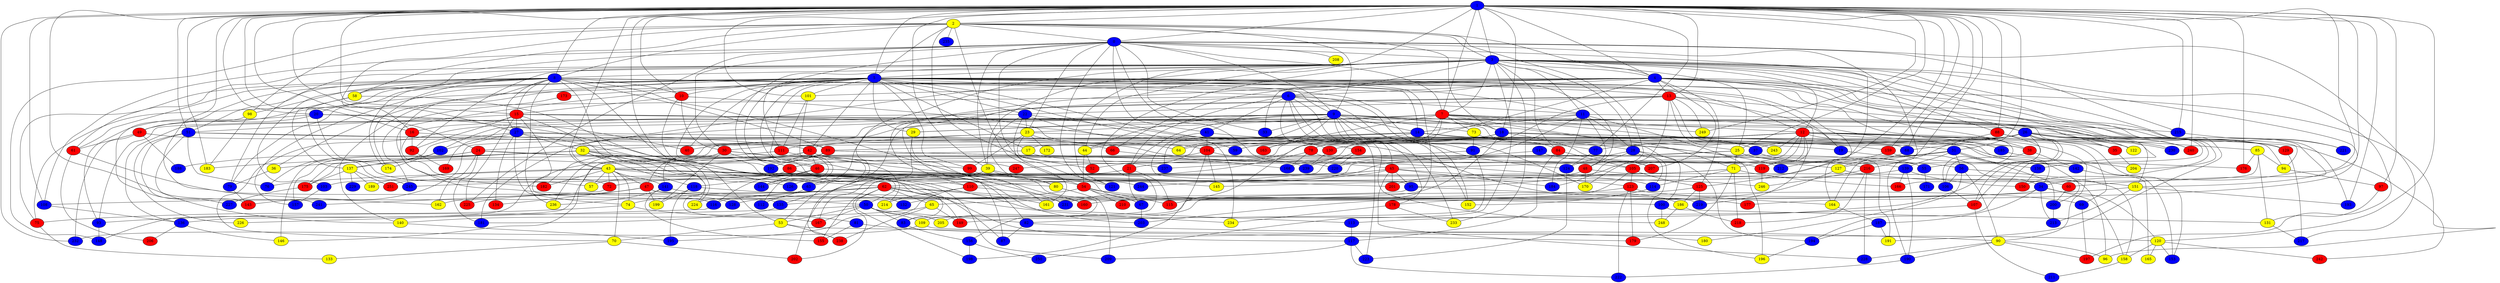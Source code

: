graph {
0 [style = filled fillcolor = blue];
1 [style = filled fillcolor = blue];
2 [style = filled fillcolor = yellow];
3 [style = filled fillcolor = blue];
4 [style = filled fillcolor = blue];
5 [style = filled fillcolor = blue];
6 [style = filled fillcolor = blue];
7 [style = filled fillcolor = red];
8 [style = filled fillcolor = blue];
9 [style = filled fillcolor = blue];
10 [style = filled fillcolor = red];
11 [style = filled fillcolor = blue];
12 [style = filled fillcolor = red];
13 [style = filled fillcolor = red];
14 [style = filled fillcolor = blue];
15 [style = filled fillcolor = red];
16 [style = filled fillcolor = red];
17 [style = filled fillcolor = yellow];
18 [style = filled fillcolor = blue];
19 [style = filled fillcolor = blue];
20 [style = filled fillcolor = blue];
21 [style = filled fillcolor = red];
22 [style = filled fillcolor = blue];
23 [style = filled fillcolor = yellow];
24 [style = filled fillcolor = red];
25 [style = filled fillcolor = yellow];
26 [style = filled fillcolor = blue];
27 [style = filled fillcolor = blue];
28 [style = filled fillcolor = blue];
29 [style = filled fillcolor = yellow];
30 [style = filled fillcolor = red];
31 [style = filled fillcolor = blue];
32 [style = filled fillcolor = yellow];
33 [style = filled fillcolor = blue];
34 [style = filled fillcolor = blue];
35 [style = filled fillcolor = red];
36 [style = filled fillcolor = yellow];
37 [style = filled fillcolor = blue];
38 [style = filled fillcolor = red];
39 [style = filled fillcolor = yellow];
40 [style = filled fillcolor = red];
41 [style = filled fillcolor = blue];
42 [style = filled fillcolor = red];
43 [style = filled fillcolor = yellow];
44 [style = filled fillcolor = yellow];
45 [style = filled fillcolor = red];
46 [style = filled fillcolor = red];
47 [style = filled fillcolor = red];
48 [style = filled fillcolor = red];
49 [style = filled fillcolor = red];
50 [style = filled fillcolor = blue];
51 [style = filled fillcolor = blue];
52 [style = filled fillcolor = red];
53 [style = filled fillcolor = yellow];
54 [style = filled fillcolor = red];
55 [style = filled fillcolor = blue];
56 [style = filled fillcolor = blue];
57 [style = filled fillcolor = yellow];
58 [style = filled fillcolor = yellow];
59 [style = filled fillcolor = blue];
60 [style = filled fillcolor = red];
61 [style = filled fillcolor = red];
62 [style = filled fillcolor = red];
63 [style = filled fillcolor = blue];
64 [style = filled fillcolor = yellow];
65 [style = filled fillcolor = yellow];
66 [style = filled fillcolor = red];
67 [style = filled fillcolor = blue];
68 [style = filled fillcolor = blue];
69 [style = filled fillcolor = blue];
70 [style = filled fillcolor = yellow];
71 [style = filled fillcolor = yellow];
72 [style = filled fillcolor = red];
73 [style = filled fillcolor = yellow];
74 [style = filled fillcolor = yellow];
75 [style = filled fillcolor = red];
76 [style = filled fillcolor = blue];
77 [style = filled fillcolor = blue];
78 [style = filled fillcolor = red];
79 [style = filled fillcolor = blue];
80 [style = filled fillcolor = yellow];
81 [style = filled fillcolor = blue];
82 [style = filled fillcolor = blue];
83 [style = filled fillcolor = blue];
84 [style = filled fillcolor = red];
85 [style = filled fillcolor = yellow];
86 [style = filled fillcolor = red];
87 [style = filled fillcolor = blue];
88 [style = filled fillcolor = red];
89 [style = filled fillcolor = red];
90 [style = filled fillcolor = yellow];
91 [style = filled fillcolor = blue];
92 [style = filled fillcolor = red];
93 [style = filled fillcolor = blue];
94 [style = filled fillcolor = yellow];
95 [style = filled fillcolor = blue];
96 [style = filled fillcolor = yellow];
97 [style = filled fillcolor = red];
98 [style = filled fillcolor = yellow];
99 [style = filled fillcolor = red];
100 [style = filled fillcolor = blue];
101 [style = filled fillcolor = yellow];
102 [style = filled fillcolor = blue];
103 [style = filled fillcolor = blue];
104 [style = filled fillcolor = red];
105 [style = filled fillcolor = red];
106 [style = filled fillcolor = blue];
107 [style = filled fillcolor = red];
108 [style = filled fillcolor = blue];
109 [style = filled fillcolor = yellow];
110 [style = filled fillcolor = red];
111 [style = filled fillcolor = red];
112 [style = filled fillcolor = blue];
113 [style = filled fillcolor = blue];
114 [style = filled fillcolor = blue];
115 [style = filled fillcolor = red];
116 [style = filled fillcolor = blue];
117 [style = filled fillcolor = blue];
118 [style = filled fillcolor = blue];
119 [style = filled fillcolor = red];
120 [style = filled fillcolor = yellow];
121 [style = filled fillcolor = blue];
122 [style = filled fillcolor = yellow];
123 [style = filled fillcolor = red];
124 [style = filled fillcolor = blue];
125 [style = filled fillcolor = red];
126 [style = filled fillcolor = blue];
127 [style = filled fillcolor = yellow];
128 [style = filled fillcolor = blue];
129 [style = filled fillcolor = red];
130 [style = filled fillcolor = red];
131 [style = filled fillcolor = yellow];
132 [style = filled fillcolor = blue];
133 [style = filled fillcolor = yellow];
134 [style = filled fillcolor = red];
135 [style = filled fillcolor = blue];
136 [style = filled fillcolor = blue];
137 [style = filled fillcolor = yellow];
138 [style = filled fillcolor = blue];
139 [style = filled fillcolor = blue];
140 [style = filled fillcolor = yellow];
141 [style = filled fillcolor = blue];
142 [style = filled fillcolor = blue];
143 [style = filled fillcolor = red];
144 [style = filled fillcolor = blue];
145 [style = filled fillcolor = yellow];
146 [style = filled fillcolor = yellow];
147 [style = filled fillcolor = blue];
148 [style = filled fillcolor = blue];
149 [style = filled fillcolor = red];
150 [style = filled fillcolor = red];
151 [style = filled fillcolor = yellow];
152 [style = filled fillcolor = yellow];
153 [style = filled fillcolor = blue];
154 [style = filled fillcolor = red];
155 [style = filled fillcolor = red];
156 [style = filled fillcolor = blue];
157 [style = filled fillcolor = blue];
158 [style = filled fillcolor = yellow];
159 [style = filled fillcolor = red];
160 [style = filled fillcolor = red];
161 [style = filled fillcolor = yellow];
162 [style = filled fillcolor = yellow];
163 [style = filled fillcolor = red];
164 [style = filled fillcolor = yellow];
165 [style = filled fillcolor = yellow];
166 [style = filled fillcolor = red];
167 [style = filled fillcolor = red];
168 [style = filled fillcolor = blue];
169 [style = filled fillcolor = red];
170 [style = filled fillcolor = yellow];
171 [style = filled fillcolor = blue];
172 [style = filled fillcolor = yellow];
173 [style = filled fillcolor = red];
174 [style = filled fillcolor = yellow];
175 [style = filled fillcolor = red];
176 [style = filled fillcolor = red];
177 [style = filled fillcolor = red];
178 [style = filled fillcolor = red];
179 [style = filled fillcolor = red];
180 [style = filled fillcolor = yellow];
181 [style = filled fillcolor = blue];
182 [style = filled fillcolor = red];
183 [style = filled fillcolor = yellow];
184 [style = filled fillcolor = blue];
185 [style = filled fillcolor = blue];
186 [style = filled fillcolor = yellow];
187 [style = filled fillcolor = blue];
188 [style = filled fillcolor = blue];
189 [style = filled fillcolor = yellow];
190 [style = filled fillcolor = blue];
191 [style = filled fillcolor = yellow];
192 [style = filled fillcolor = blue];
193 [style = filled fillcolor = blue];
194 [style = filled fillcolor = blue];
195 [style = filled fillcolor = blue];
196 [style = filled fillcolor = yellow];
197 [style = filled fillcolor = red];
198 [style = filled fillcolor = blue];
199 [style = filled fillcolor = yellow];
200 [style = filled fillcolor = blue];
201 [style = filled fillcolor = red];
202 [style = filled fillcolor = red];
203 [style = filled fillcolor = blue];
204 [style = filled fillcolor = yellow];
205 [style = filled fillcolor = yellow];
206 [style = filled fillcolor = red];
207 [style = filled fillcolor = red];
208 [style = filled fillcolor = yellow];
209 [style = filled fillcolor = blue];
210 [style = filled fillcolor = red];
211 [style = filled fillcolor = blue];
212 [style = filled fillcolor = blue];
213 [style = filled fillcolor = blue];
214 [style = filled fillcolor = yellow];
215 [style = filled fillcolor = blue];
216 [style = filled fillcolor = red];
217 [style = filled fillcolor = blue];
218 [style = filled fillcolor = red];
219 [style = filled fillcolor = blue];
220 [style = filled fillcolor = blue];
221 [style = filled fillcolor = blue];
222 [style = filled fillcolor = blue];
223 [style = filled fillcolor = blue];
224 [style = filled fillcolor = yellow];
225 [style = filled fillcolor = red];
226 [style = filled fillcolor = yellow];
227 [style = filled fillcolor = blue];
228 [style = filled fillcolor = blue];
229 [style = filled fillcolor = blue];
230 [style = filled fillcolor = blue];
231 [style = filled fillcolor = blue];
232 [style = filled fillcolor = blue];
233 [style = filled fillcolor = yellow];
234 [style = filled fillcolor = yellow];
235 [style = filled fillcolor = blue];
236 [style = filled fillcolor = yellow];
237 [style = filled fillcolor = blue];
238 [style = filled fillcolor = red];
239 [style = filled fillcolor = blue];
240 [style = filled fillcolor = red];
241 [style = filled fillcolor = blue];
242 [style = filled fillcolor = red];
243 [style = filled fillcolor = yellow];
244 [style = filled fillcolor = blue];
245 [style = filled fillcolor = blue];
246 [style = filled fillcolor = yellow];
247 [style = filled fillcolor = red];
248 [style = filled fillcolor = yellow];
249 [style = filled fillcolor = yellow];
250 [style = filled fillcolor = blue];
251 [style = filled fillcolor = red];
1 -- 4;
1 -- 3;
1 -- 0;
1 -- 2;
1 -- 5;
1 -- 7;
1 -- 8;
1 -- 10;
1 -- 13;
1 -- 15;
1 -- 16;
1 -- 18;
1 -- 20;
1 -- 24;
1 -- 25;
1 -- 27;
1 -- 31;
1 -- 34;
1 -- 39;
1 -- 43;
1 -- 51;
1 -- 53;
1 -- 68;
1 -- 77;
1 -- 88;
1 -- 97;
1 -- 101;
1 -- 105;
1 -- 108;
1 -- 120;
1 -- 121;
1 -- 140;
1 -- 159;
1 -- 162;
1 -- 164;
1 -- 176;
1 -- 177;
1 -- 183;
1 -- 193;
1 -- 215;
1 -- 232;
1 -- 240;
1 -- 249;
2 -- 0;
2 -- 3;
2 -- 4;
2 -- 5;
2 -- 8;
2 -- 9;
2 -- 16;
2 -- 18;
2 -- 52;
2 -- 54;
2 -- 58;
2 -- 98;
2 -- 148;
2 -- 184;
2 -- 235;
0 -- 3;
0 -- 7;
0 -- 9;
0 -- 23;
0 -- 30;
0 -- 33;
0 -- 39;
0 -- 41;
0 -- 58;
0 -- 67;
0 -- 108;
0 -- 111;
0 -- 121;
0 -- 125;
0 -- 190;
0 -- 208;
0 -- 215;
0 -- 217;
0 -- 225;
0 -- 239;
3 -- 4;
3 -- 5;
3 -- 6;
3 -- 7;
3 -- 8;
3 -- 11;
3 -- 12;
3 -- 25;
3 -- 26;
3 -- 28;
3 -- 39;
3 -- 44;
3 -- 46;
3 -- 61;
3 -- 63;
3 -- 79;
3 -- 83;
3 -- 84;
3 -- 88;
3 -- 92;
3 -- 122;
3 -- 150;
3 -- 151;
3 -- 174;
3 -- 191;
3 -- 197;
3 -- 204;
3 -- 233;
3 -- 250;
4 -- 6;
4 -- 13;
4 -- 33;
4 -- 35;
4 -- 43;
4 -- 49;
4 -- 55;
4 -- 60;
4 -- 66;
4 -- 96;
4 -- 101;
4 -- 110;
4 -- 125;
4 -- 193;
4 -- 207;
4 -- 221;
4 -- 247;
5 -- 6;
5 -- 9;
5 -- 10;
5 -- 11;
5 -- 12;
5 -- 14;
5 -- 17;
5 -- 22;
5 -- 29;
5 -- 36;
5 -- 38;
5 -- 40;
5 -- 42;
5 -- 59;
5 -- 63;
5 -- 79;
5 -- 86;
5 -- 98;
5 -- 99;
5 -- 101;
5 -- 106;
5 -- 109;
5 -- 112;
5 -- 128;
5 -- 130;
5 -- 140;
5 -- 144;
5 -- 157;
5 -- 164;
5 -- 173;
6 -- 11;
6 -- 21;
6 -- 41;
6 -- 45;
6 -- 75;
6 -- 87;
6 -- 91;
6 -- 152;
6 -- 154;
6 -- 223;
6 -- 248;
7 -- 12;
7 -- 18;
7 -- 23;
7 -- 29;
7 -- 30;
7 -- 32;
7 -- 71;
7 -- 73;
7 -- 78;
7 -- 163;
7 -- 215;
7 -- 239;
7 -- 240;
7 -- 243;
7 -- 249;
8 -- 10;
8 -- 13;
8 -- 15;
8 -- 19;
8 -- 20;
8 -- 27;
8 -- 48;
8 -- 49;
8 -- 51;
8 -- 58;
8 -- 61;
8 -- 75;
8 -- 89;
8 -- 103;
8 -- 110;
8 -- 170;
8 -- 174;
8 -- 182;
8 -- 224;
8 -- 231;
8 -- 236;
9 -- 14;
9 -- 21;
9 -- 29;
9 -- 33;
9 -- 37;
9 -- 44;
9 -- 64;
9 -- 73;
9 -- 93;
9 -- 94;
9 -- 100;
9 -- 102;
9 -- 124;
9 -- 129;
9 -- 136;
9 -- 152;
9 -- 178;
9 -- 181;
9 -- 185;
9 -- 233;
9 -- 237;
10 -- 15;
10 -- 30;
10 -- 104;
10 -- 192;
11 -- 14;
11 -- 26;
11 -- 28;
11 -- 48;
11 -- 169;
11 -- 184;
11 -- 196;
11 -- 220;
12 -- 21;
12 -- 34;
12 -- 35;
12 -- 59;
12 -- 69;
12 -- 71;
12 -- 78;
12 -- 90;
12 -- 95;
12 -- 104;
12 -- 119;
12 -- 153;
12 -- 182;
12 -- 185;
12 -- 219;
12 -- 236;
12 -- 243;
13 -- 22;
13 -- 37;
13 -- 53;
13 -- 68;
13 -- 91;
13 -- 119;
13 -- 144;
13 -- 170;
13 -- 230;
13 -- 249;
14 -- 17;
14 -- 25;
14 -- 28;
14 -- 38;
14 -- 44;
14 -- 52;
14 -- 159;
14 -- 163;
15 -- 16;
15 -- 19;
15 -- 27;
15 -- 51;
15 -- 92;
15 -- 135;
15 -- 138;
15 -- 167;
15 -- 186;
15 -- 225;
16 -- 45;
16 -- 72;
16 -- 92;
17 -- 119;
17 -- 146;
18 -- 19;
18 -- 24;
18 -- 31;
18 -- 38;
18 -- 64;
18 -- 89;
18 -- 160;
18 -- 207;
18 -- 231;
19 -- 34;
20 -- 40;
20 -- 49;
20 -- 57;
20 -- 87;
20 -- 93;
21 -- 57;
21 -- 67;
21 -- 115;
22 -- 23;
22 -- 70;
22 -- 77;
22 -- 80;
22 -- 161;
22 -- 234;
23 -- 42;
23 -- 64;
23 -- 99;
23 -- 143;
23 -- 153;
23 -- 172;
23 -- 237;
24 -- 46;
24 -- 105;
24 -- 146;
24 -- 157;
24 -- 162;
24 -- 181;
25 -- 56;
25 -- 71;
25 -- 86;
25 -- 142;
25 -- 155;
26 -- 35;
26 -- 37;
26 -- 40;
26 -- 68;
26 -- 77;
26 -- 82;
26 -- 85;
26 -- 94;
26 -- 107;
26 -- 111;
26 -- 122;
26 -- 129;
26 -- 130;
26 -- 151;
26 -- 194;
26 -- 230;
26 -- 240;
26 -- 242;
27 -- 32;
27 -- 42;
27 -- 74;
27 -- 76;
27 -- 102;
27 -- 126;
27 -- 134;
27 -- 191;
28 -- 48;
28 -- 114;
28 -- 124;
28 -- 194;
28 -- 196;
29 -- 161;
29 -- 238;
30 -- 47;
30 -- 55;
30 -- 82;
30 -- 141;
30 -- 199;
30 -- 209;
31 -- 56;
31 -- 62;
31 -- 127;
31 -- 138;
31 -- 139;
31 -- 200;
31 -- 201;
32 -- 36;
32 -- 50;
32 -- 113;
32 -- 117;
32 -- 118;
32 -- 175;
32 -- 183;
32 -- 188;
32 -- 224;
34 -- 65;
34 -- 120;
34 -- 132;
34 -- 158;
34 -- 187;
34 -- 213;
35 -- 204;
36 -- 79;
37 -- 45;
37 -- 55;
38 -- 106;
38 -- 142;
39 -- 80;
39 -- 145;
39 -- 167;
39 -- 202;
41 -- 95;
41 -- 104;
41 -- 212;
42 -- 43;
42 -- 46;
42 -- 99;
42 -- 137;
42 -- 207;
42 -- 247;
43 -- 47;
43 -- 54;
43 -- 57;
43 -- 60;
43 -- 62;
43 -- 70;
43 -- 72;
43 -- 74;
43 -- 76;
43 -- 80;
43 -- 121;
43 -- 141;
43 -- 182;
43 -- 189;
43 -- 246;
44 -- 52;
44 -- 54;
45 -- 63;
45 -- 95;
45 -- 110;
45 -- 123;
45 -- 126;
45 -- 184;
45 -- 201;
45 -- 228;
46 -- 116;
46 -- 118;
46 -- 144;
46 -- 201;
46 -- 244;
47 -- 50;
47 -- 100;
47 -- 134;
47 -- 199;
47 -- 225;
48 -- 96;
48 -- 135;
48 -- 170;
49 -- 61;
49 -- 66;
49 -- 188;
49 -- 232;
50 -- 53;
50 -- 82;
50 -- 83;
50 -- 93;
50 -- 109;
50 -- 167;
50 -- 205;
51 -- 76;
51 -- 89;
51 -- 143;
51 -- 200;
51 -- 226;
51 -- 241;
53 -- 70;
53 -- 179;
53 -- 238;
54 -- 67;
54 -- 69;
54 -- 115;
54 -- 128;
54 -- 210;
55 -- 171;
56 -- 90;
56 -- 106;
56 -- 158;
56 -- 180;
58 -- 83;
58 -- 137;
58 -- 245;
60 -- 200;
61 -- 116;
61 -- 206;
62 -- 65;
62 -- 74;
62 -- 116;
62 -- 149;
62 -- 161;
62 -- 162;
62 -- 198;
62 -- 202;
62 -- 224;
62 -- 231;
62 -- 234;
63 -- 112;
65 -- 140;
65 -- 149;
65 -- 238;
66 -- 168;
67 -- 203;
68 -- 127;
69 -- 197;
70 -- 133;
70 -- 202;
71 -- 72;
71 -- 114;
71 -- 166;
71 -- 179;
71 -- 218;
71 -- 245;
72 -- 241;
73 -- 84;
73 -- 91;
74 -- 75;
74 -- 81;
75 -- 133;
77 -- 124;
78 -- 139;
78 -- 168;
78 -- 251;
79 -- 143;
80 -- 209;
81 -- 155;
81 -- 180;
82 -- 87;
82 -- 90;
83 -- 156;
84 -- 105;
84 -- 117;
85 -- 94;
85 -- 131;
85 -- 166;
85 -- 176;
86 -- 103;
86 -- 203;
88 -- 107;
88 -- 122;
88 -- 216;
89 -- 114;
89 -- 148;
89 -- 192;
89 -- 220;
90 -- 96;
90 -- 190;
90 -- 197;
90 -- 228;
91 -- 149;
91 -- 237;
92 -- 169;
93 -- 148;
94 -- 97;
95 -- 108;
95 -- 219;
97 -- 131;
98 -- 183;
98 -- 227;
99 -- 156;
100 -- 131;
100 -- 248;
101 -- 111;
101 -- 214;
102 -- 137;
102 -- 174;
103 -- 157;
104 -- 127;
104 -- 136;
104 -- 145;
104 -- 198;
105 -- 115;
105 -- 123;
105 -- 125;
106 -- 107;
107 -- 113;
107 -- 211;
108 -- 136;
109 -- 120;
109 -- 232;
110 -- 160;
110 -- 195;
110 -- 214;
111 -- 160;
111 -- 175;
113 -- 117;
114 -- 152;
116 -- 226;
117 -- 209;
117 -- 222;
117 -- 223;
118 -- 132;
118 -- 195;
118 -- 199;
119 -- 246;
120 -- 153;
120 -- 158;
120 -- 165;
120 -- 242;
123 -- 135;
123 -- 164;
123 -- 179;
123 -- 222;
124 -- 223;
125 -- 186;
125 -- 205;
125 -- 219;
127 -- 151;
127 -- 203;
129 -- 217;
130 -- 239;
131 -- 217;
135 -- 181;
136 -- 146;
136 -- 206;
137 -- 175;
137 -- 189;
137 -- 229;
137 -- 251;
138 -- 150;
139 -- 145;
139 -- 150;
139 -- 166;
139 -- 190;
140 -- 195;
141 -- 155;
141 -- 177;
141 -- 236;
142 -- 165;
147 -- 168;
147 -- 216;
151 -- 178;
151 -- 193;
151 -- 213;
154 -- 220;
154 -- 244;
156 -- 198;
156 -- 250;
158 -- 211;
159 -- 176;
159 -- 212;
164 -- 187;
173 -- 245;
175 -- 227;
178 -- 233;
178 -- 234;
185 -- 204;
186 -- 218;
186 -- 248;
187 -- 191;
187 -- 194;
190 -- 222;
194 -- 196;
200 -- 213;
215 -- 221;
216 -- 218;
216 -- 228;
216 -- 246;
}

